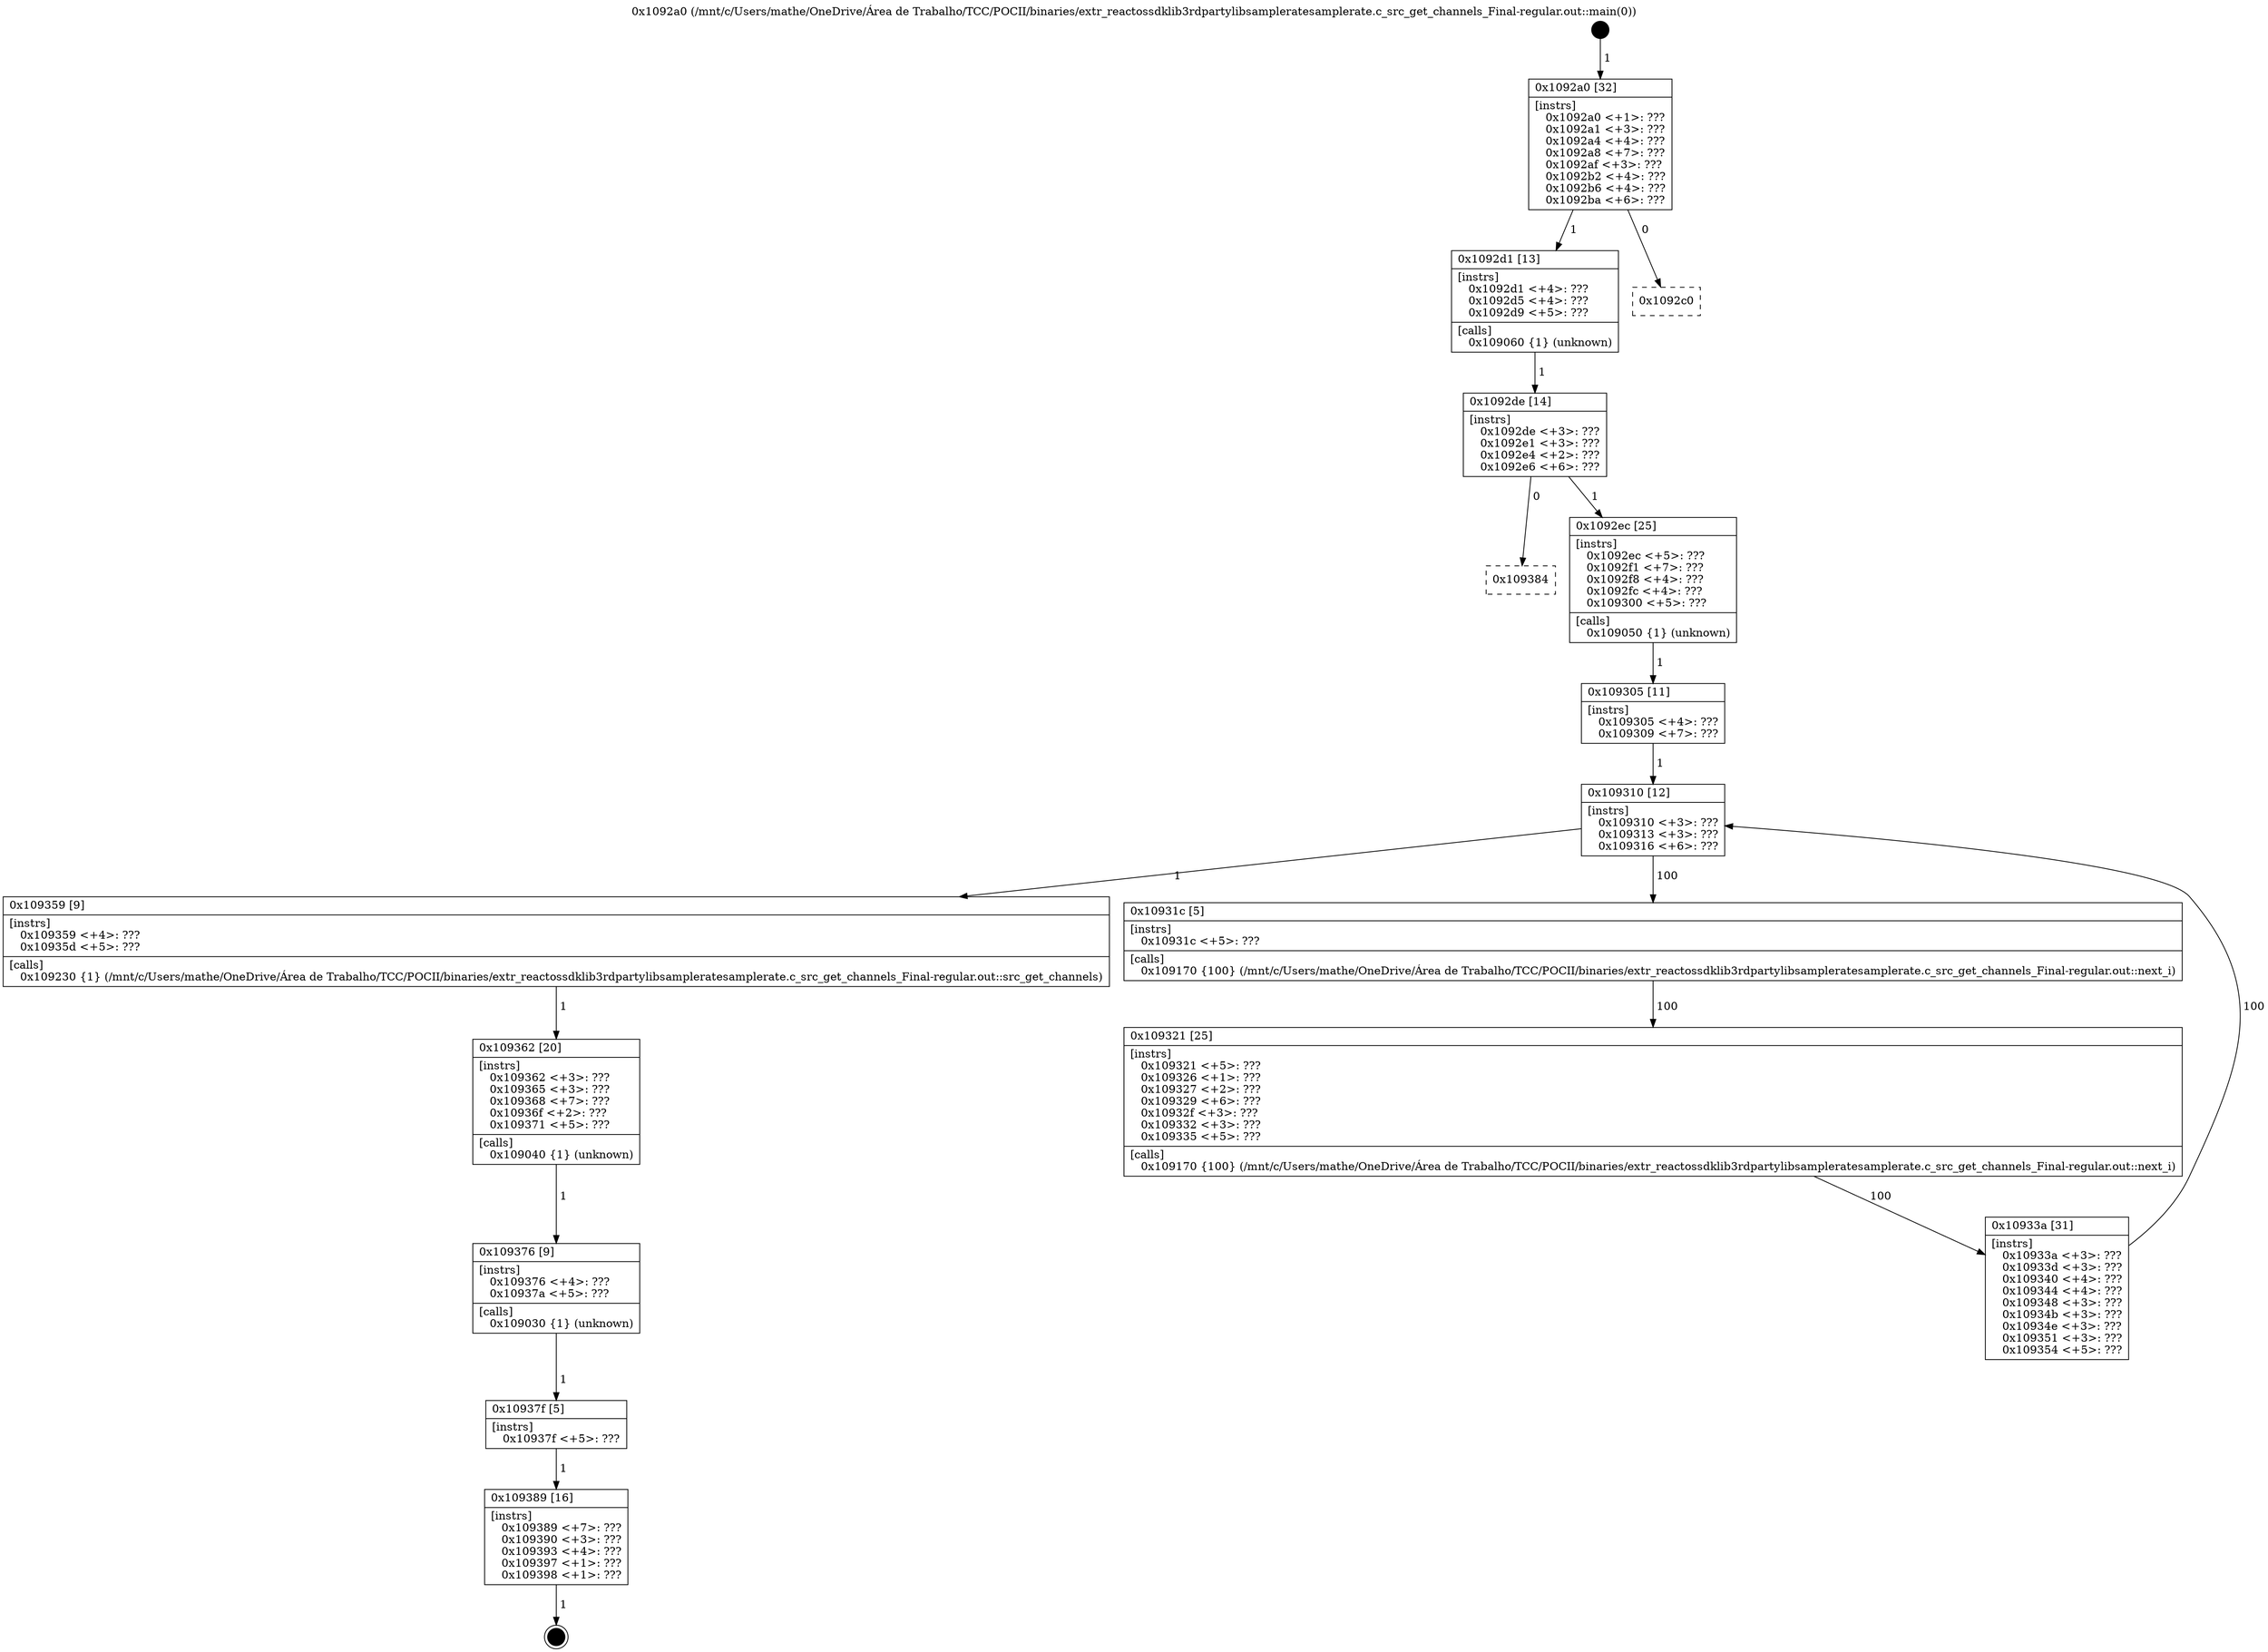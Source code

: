 digraph "0x1092a0" {
  label = "0x1092a0 (/mnt/c/Users/mathe/OneDrive/Área de Trabalho/TCC/POCII/binaries/extr_reactossdklib3rdpartylibsampleratesamplerate.c_src_get_channels_Final-regular.out::main(0))"
  labelloc = "t"
  node[shape=record]

  Entry [label="",width=0.3,height=0.3,shape=circle,fillcolor=black,style=filled]
  "0x1092a0" [label="{
     0x1092a0 [32]\l
     | [instrs]\l
     &nbsp;&nbsp;0x1092a0 \<+1\>: ???\l
     &nbsp;&nbsp;0x1092a1 \<+3\>: ???\l
     &nbsp;&nbsp;0x1092a4 \<+4\>: ???\l
     &nbsp;&nbsp;0x1092a8 \<+7\>: ???\l
     &nbsp;&nbsp;0x1092af \<+3\>: ???\l
     &nbsp;&nbsp;0x1092b2 \<+4\>: ???\l
     &nbsp;&nbsp;0x1092b6 \<+4\>: ???\l
     &nbsp;&nbsp;0x1092ba \<+6\>: ???\l
  }"]
  "0x1092d1" [label="{
     0x1092d1 [13]\l
     | [instrs]\l
     &nbsp;&nbsp;0x1092d1 \<+4\>: ???\l
     &nbsp;&nbsp;0x1092d5 \<+4\>: ???\l
     &nbsp;&nbsp;0x1092d9 \<+5\>: ???\l
     | [calls]\l
     &nbsp;&nbsp;0x109060 \{1\} (unknown)\l
  }"]
  "0x1092c0" [label="{
     0x1092c0\l
  }", style=dashed]
  "0x1092de" [label="{
     0x1092de [14]\l
     | [instrs]\l
     &nbsp;&nbsp;0x1092de \<+3\>: ???\l
     &nbsp;&nbsp;0x1092e1 \<+3\>: ???\l
     &nbsp;&nbsp;0x1092e4 \<+2\>: ???\l
     &nbsp;&nbsp;0x1092e6 \<+6\>: ???\l
  }"]
  "0x109384" [label="{
     0x109384\l
  }", style=dashed]
  "0x1092ec" [label="{
     0x1092ec [25]\l
     | [instrs]\l
     &nbsp;&nbsp;0x1092ec \<+5\>: ???\l
     &nbsp;&nbsp;0x1092f1 \<+7\>: ???\l
     &nbsp;&nbsp;0x1092f8 \<+4\>: ???\l
     &nbsp;&nbsp;0x1092fc \<+4\>: ???\l
     &nbsp;&nbsp;0x109300 \<+5\>: ???\l
     | [calls]\l
     &nbsp;&nbsp;0x109050 \{1\} (unknown)\l
  }"]
  Exit [label="",width=0.3,height=0.3,shape=circle,fillcolor=black,style=filled,peripheries=2]
  "0x109310" [label="{
     0x109310 [12]\l
     | [instrs]\l
     &nbsp;&nbsp;0x109310 \<+3\>: ???\l
     &nbsp;&nbsp;0x109313 \<+3\>: ???\l
     &nbsp;&nbsp;0x109316 \<+6\>: ???\l
  }"]
  "0x109359" [label="{
     0x109359 [9]\l
     | [instrs]\l
     &nbsp;&nbsp;0x109359 \<+4\>: ???\l
     &nbsp;&nbsp;0x10935d \<+5\>: ???\l
     | [calls]\l
     &nbsp;&nbsp;0x109230 \{1\} (/mnt/c/Users/mathe/OneDrive/Área de Trabalho/TCC/POCII/binaries/extr_reactossdklib3rdpartylibsampleratesamplerate.c_src_get_channels_Final-regular.out::src_get_channels)\l
  }"]
  "0x10931c" [label="{
     0x10931c [5]\l
     | [instrs]\l
     &nbsp;&nbsp;0x10931c \<+5\>: ???\l
     | [calls]\l
     &nbsp;&nbsp;0x109170 \{100\} (/mnt/c/Users/mathe/OneDrive/Área de Trabalho/TCC/POCII/binaries/extr_reactossdklib3rdpartylibsampleratesamplerate.c_src_get_channels_Final-regular.out::next_i)\l
  }"]
  "0x109321" [label="{
     0x109321 [25]\l
     | [instrs]\l
     &nbsp;&nbsp;0x109321 \<+5\>: ???\l
     &nbsp;&nbsp;0x109326 \<+1\>: ???\l
     &nbsp;&nbsp;0x109327 \<+2\>: ???\l
     &nbsp;&nbsp;0x109329 \<+6\>: ???\l
     &nbsp;&nbsp;0x10932f \<+3\>: ???\l
     &nbsp;&nbsp;0x109332 \<+3\>: ???\l
     &nbsp;&nbsp;0x109335 \<+5\>: ???\l
     | [calls]\l
     &nbsp;&nbsp;0x109170 \{100\} (/mnt/c/Users/mathe/OneDrive/Área de Trabalho/TCC/POCII/binaries/extr_reactossdklib3rdpartylibsampleratesamplerate.c_src_get_channels_Final-regular.out::next_i)\l
  }"]
  "0x10933a" [label="{
     0x10933a [31]\l
     | [instrs]\l
     &nbsp;&nbsp;0x10933a \<+3\>: ???\l
     &nbsp;&nbsp;0x10933d \<+3\>: ???\l
     &nbsp;&nbsp;0x109340 \<+4\>: ???\l
     &nbsp;&nbsp;0x109344 \<+4\>: ???\l
     &nbsp;&nbsp;0x109348 \<+3\>: ???\l
     &nbsp;&nbsp;0x10934b \<+3\>: ???\l
     &nbsp;&nbsp;0x10934e \<+3\>: ???\l
     &nbsp;&nbsp;0x109351 \<+3\>: ???\l
     &nbsp;&nbsp;0x109354 \<+5\>: ???\l
  }"]
  "0x109305" [label="{
     0x109305 [11]\l
     | [instrs]\l
     &nbsp;&nbsp;0x109305 \<+4\>: ???\l
     &nbsp;&nbsp;0x109309 \<+7\>: ???\l
  }"]
  "0x109362" [label="{
     0x109362 [20]\l
     | [instrs]\l
     &nbsp;&nbsp;0x109362 \<+3\>: ???\l
     &nbsp;&nbsp;0x109365 \<+3\>: ???\l
     &nbsp;&nbsp;0x109368 \<+7\>: ???\l
     &nbsp;&nbsp;0x10936f \<+2\>: ???\l
     &nbsp;&nbsp;0x109371 \<+5\>: ???\l
     | [calls]\l
     &nbsp;&nbsp;0x109040 \{1\} (unknown)\l
  }"]
  "0x109376" [label="{
     0x109376 [9]\l
     | [instrs]\l
     &nbsp;&nbsp;0x109376 \<+4\>: ???\l
     &nbsp;&nbsp;0x10937a \<+5\>: ???\l
     | [calls]\l
     &nbsp;&nbsp;0x109030 \{1\} (unknown)\l
  }"]
  "0x10937f" [label="{
     0x10937f [5]\l
     | [instrs]\l
     &nbsp;&nbsp;0x10937f \<+5\>: ???\l
  }"]
  "0x109389" [label="{
     0x109389 [16]\l
     | [instrs]\l
     &nbsp;&nbsp;0x109389 \<+7\>: ???\l
     &nbsp;&nbsp;0x109390 \<+3\>: ???\l
     &nbsp;&nbsp;0x109393 \<+4\>: ???\l
     &nbsp;&nbsp;0x109397 \<+1\>: ???\l
     &nbsp;&nbsp;0x109398 \<+1\>: ???\l
  }"]
  Entry -> "0x1092a0" [label=" 1"]
  "0x1092a0" -> "0x1092d1" [label=" 1"]
  "0x1092a0" -> "0x1092c0" [label=" 0"]
  "0x1092d1" -> "0x1092de" [label=" 1"]
  "0x1092de" -> "0x109384" [label=" 0"]
  "0x1092de" -> "0x1092ec" [label=" 1"]
  "0x109389" -> Exit [label=" 1"]
  "0x1092ec" -> "0x109305" [label=" 1"]
  "0x109310" -> "0x109359" [label=" 1"]
  "0x109310" -> "0x10931c" [label=" 100"]
  "0x10931c" -> "0x109321" [label=" 100"]
  "0x109321" -> "0x10933a" [label=" 100"]
  "0x109305" -> "0x109310" [label=" 1"]
  "0x10933a" -> "0x109310" [label=" 100"]
  "0x109359" -> "0x109362" [label=" 1"]
  "0x109362" -> "0x109376" [label=" 1"]
  "0x109376" -> "0x10937f" [label=" 1"]
  "0x10937f" -> "0x109389" [label=" 1"]
}
